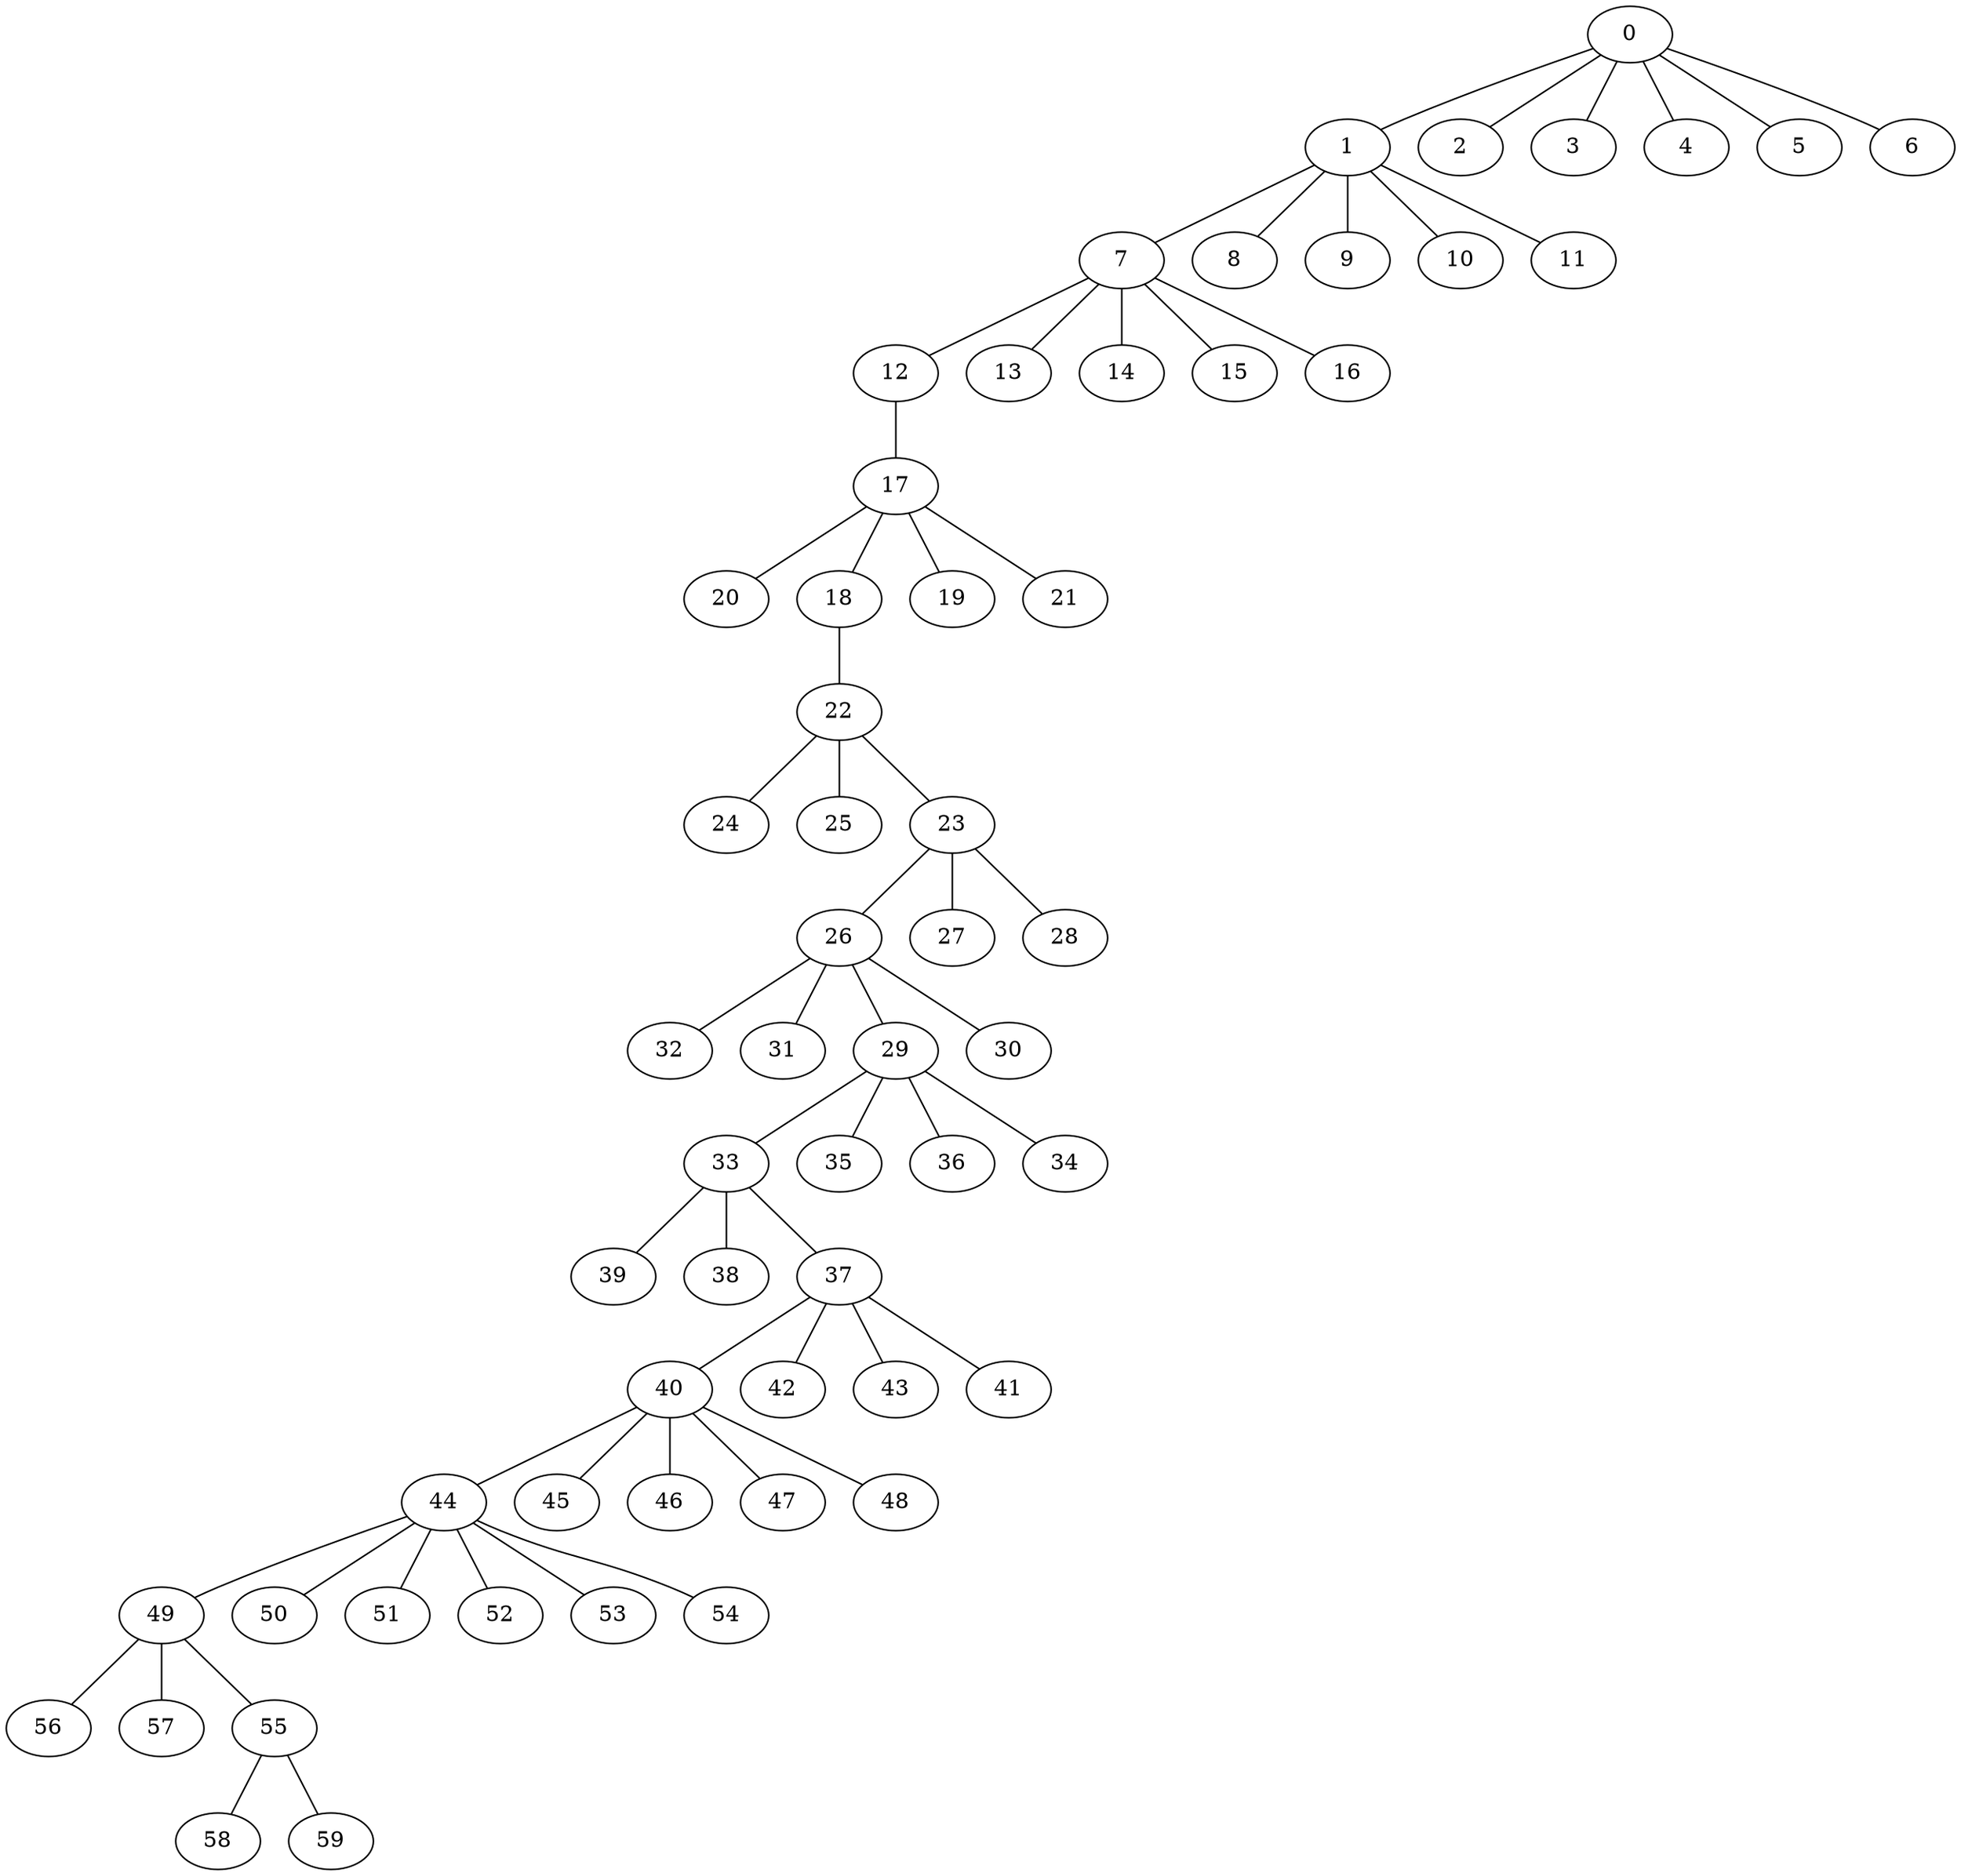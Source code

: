 
graph graphname {
    0 -- 1
0 -- 2
0 -- 3
0 -- 4
0 -- 5
0 -- 6
1 -- 7
1 -- 8
1 -- 9
1 -- 10
1 -- 11
7 -- 12
7 -- 13
7 -- 14
7 -- 15
7 -- 16
12 -- 17
17 -- 20
17 -- 18
17 -- 19
17 -- 21
18 -- 22
22 -- 24
22 -- 25
22 -- 23
23 -- 26
23 -- 27
23 -- 28
26 -- 32
26 -- 31
26 -- 29
26 -- 30
29 -- 33
29 -- 35
29 -- 36
29 -- 34
33 -- 39
33 -- 38
33 -- 37
37 -- 40
37 -- 42
37 -- 43
37 -- 41
40 -- 44
40 -- 45
40 -- 46
40 -- 47
40 -- 48
44 -- 49
44 -- 50
44 -- 51
44 -- 52
44 -- 53
44 -- 54
49 -- 56
49 -- 57
49 -- 55
55 -- 58
55 -- 59

}
